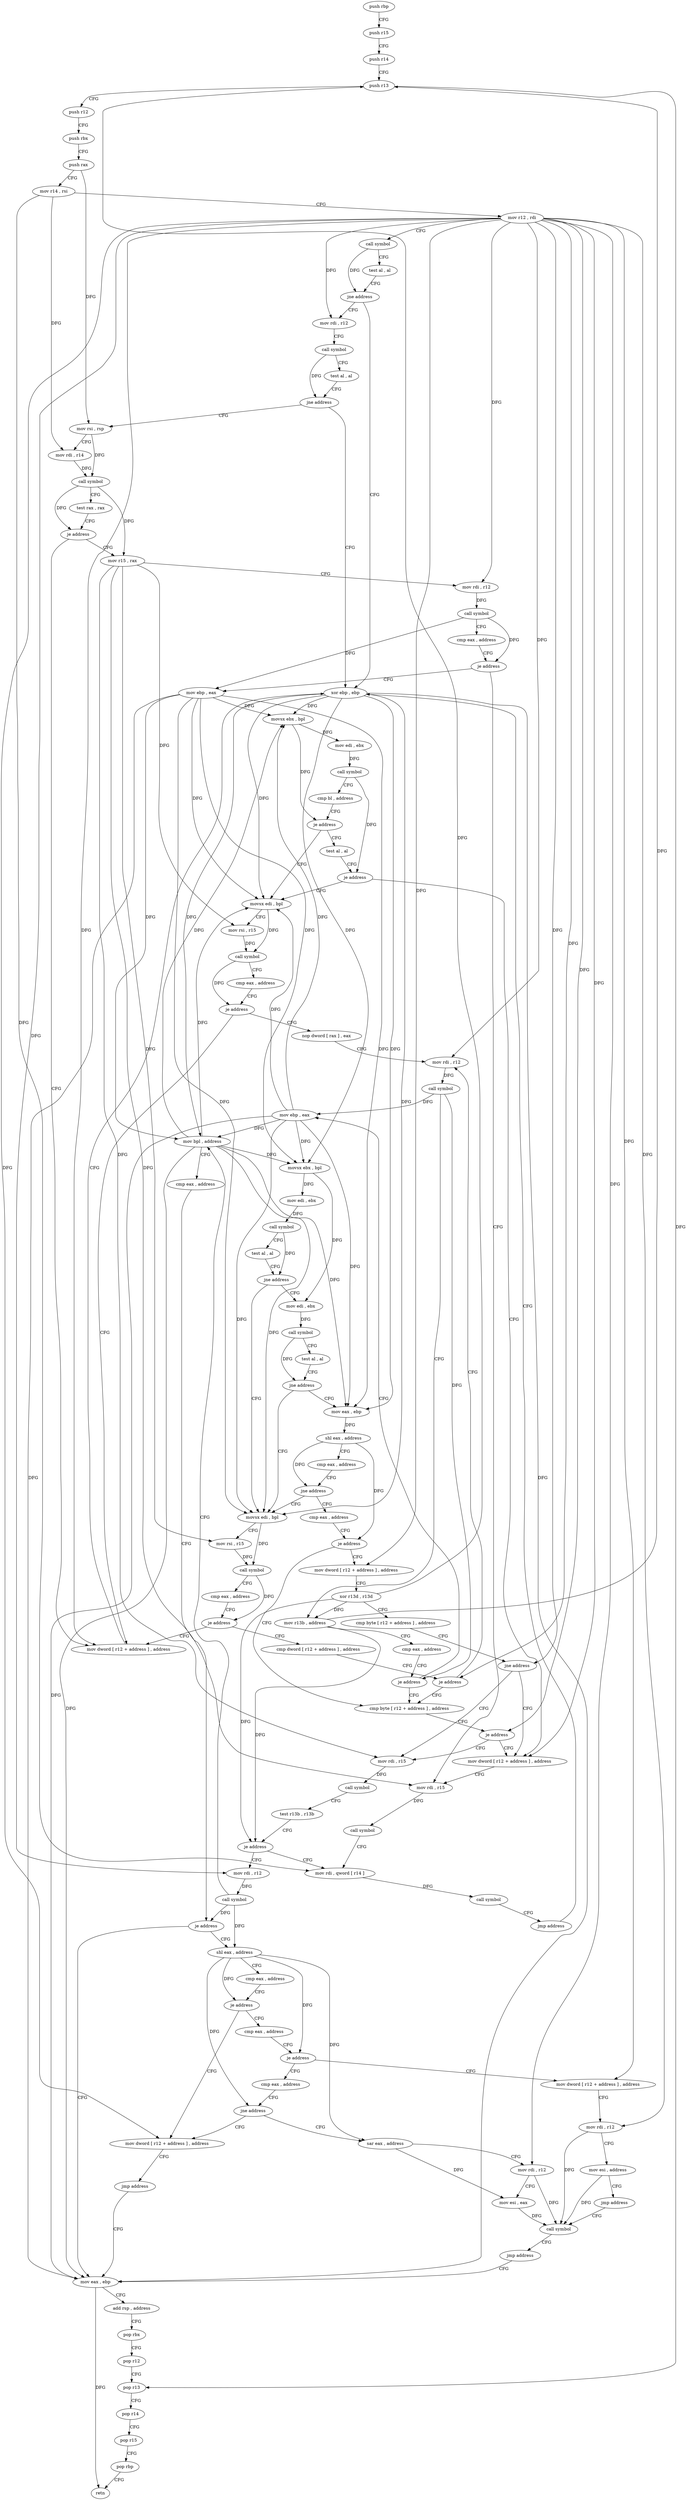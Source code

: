 digraph "func" {
"100304" [label = "push rbp" ]
"100305" [label = "push r15" ]
"100307" [label = "push r14" ]
"100309" [label = "push r13" ]
"100311" [label = "push r12" ]
"100313" [label = "push rbx" ]
"100314" [label = "push rax" ]
"100315" [label = "mov r14 , rsi" ]
"100318" [label = "mov r12 , rdi" ]
"100321" [label = "call symbol" ]
"100326" [label = "test al , al" ]
"100328" [label = "jne address" ]
"100557" [label = "xor ebp , ebp" ]
"100334" [label = "mov rdi , r12" ]
"100559" [label = "mov eax , ebp" ]
"100337" [label = "call symbol" ]
"100342" [label = "test al , al" ]
"100344" [label = "jne address" ]
"100350" [label = "mov rsi , rsp" ]
"100353" [label = "mov rdi , r14" ]
"100356" [label = "call symbol" ]
"100361" [label = "test rax , rax" ]
"100364" [label = "je address" ]
"100548" [label = "mov dword [ r12 + address ] , address" ]
"100370" [label = "mov r15 , rax" ]
"100373" [label = "mov rdi , r12" ]
"100376" [label = "call symbol" ]
"100381" [label = "cmp eax , address" ]
"100384" [label = "je address" ]
"100530" [label = "mov rdi , r15" ]
"100390" [label = "mov ebp , eax" ]
"100533" [label = "call symbol" ]
"100538" [label = "mov rdi , qword [ r14 ]" ]
"100392" [label = "movsx ebx , bpl" ]
"100396" [label = "mov edi , ebx" ]
"100398" [label = "call symbol" ]
"100403" [label = "cmp bl , address" ]
"100406" [label = "je address" ]
"100412" [label = "movsx edi , bpl" ]
"100408" [label = "test al , al" ]
"100416" [label = "mov rsi , r15" ]
"100419" [label = "call symbol" ]
"100424" [label = "cmp eax , address" ]
"100427" [label = "je address" ]
"100429" [label = "nop dword [ rax ] , eax" ]
"100410" [label = "je address" ]
"100521" [label = "mov dword [ r12 + address ] , address" ]
"100432" [label = "mov rdi , r12" ]
"100513" [label = "cmp byte [ r12 + address ] , address" ]
"100519" [label = "je address" ]
"100603" [label = "mov rdi , r15" ]
"100448" [label = "mov ebp , eax" ]
"100450" [label = "movsx ebx , bpl" ]
"100454" [label = "mov edi , ebx" ]
"100456" [label = "call symbol" ]
"100461" [label = "test al , al" ]
"100463" [label = "jne address" ]
"100488" [label = "movsx edi , bpl" ]
"100465" [label = "mov edi , ebx" ]
"100606" [label = "call symbol" ]
"100611" [label = "test r13b , r13b" ]
"100614" [label = "je address" ]
"100616" [label = "mov rdi , r12" ]
"100492" [label = "mov rsi , r15" ]
"100495" [label = "call symbol" ]
"100500" [label = "cmp eax , address" ]
"100503" [label = "je address" ]
"100505" [label = "cmp dword [ r12 + address ] , address" ]
"100467" [label = "call symbol" ]
"100472" [label = "test al , al" ]
"100474" [label = "jne address" ]
"100476" [label = "mov eax , ebp" ]
"100541" [label = "call symbol" ]
"100546" [label = "jmp address" ]
"100619" [label = "call symbol" ]
"100624" [label = "mov bpl , address" ]
"100627" [label = "cmp eax , address" ]
"100630" [label = "je address" ]
"100632" [label = "shl eax , address" ]
"100511" [label = "je address" ]
"100478" [label = "shl eax , address" ]
"100481" [label = "cmp eax , address" ]
"100486" [label = "jne address" ]
"100576" [label = "cmp eax , address" ]
"100561" [label = "add rsp , address" ]
"100565" [label = "pop rbx" ]
"100566" [label = "pop r12" ]
"100568" [label = "pop r13" ]
"100570" [label = "pop r14" ]
"100572" [label = "pop r15" ]
"100574" [label = "pop rbp" ]
"100575" [label = "retn" ]
"100635" [label = "cmp eax , address" ]
"100640" [label = "je address" ]
"100656" [label = "mov dword [ r12 + address ] , address" ]
"100642" [label = "cmp eax , address" ]
"100435" [label = "call symbol" ]
"100440" [label = "mov r13b , address" ]
"100443" [label = "cmp eax , address" ]
"100446" [label = "je address" ]
"100581" [label = "je address" ]
"100583" [label = "mov dword [ r12 + address ] , address" ]
"100665" [label = "jmp address" ]
"100647" [label = "je address" ]
"100667" [label = "mov dword [ r12 + address ] , address" ]
"100649" [label = "cmp eax , address" ]
"100592" [label = "xor r13d , r13d" ]
"100595" [label = "cmp byte [ r12 + address ] , address" ]
"100601" [label = "jne address" ]
"100676" [label = "mov rdi , r12" ]
"100679" [label = "mov esi , address" ]
"100684" [label = "jmp address" ]
"100694" [label = "call symbol" ]
"100654" [label = "jne address" ]
"100686" [label = "sar eax , address" ]
"100699" [label = "jmp address" ]
"100689" [label = "mov rdi , r12" ]
"100692" [label = "mov esi , eax" ]
"100304" -> "100305" [ label = "CFG" ]
"100305" -> "100307" [ label = "CFG" ]
"100307" -> "100309" [ label = "CFG" ]
"100309" -> "100311" [ label = "CFG" ]
"100309" -> "100568" [ label = "DFG" ]
"100311" -> "100313" [ label = "CFG" ]
"100313" -> "100314" [ label = "CFG" ]
"100314" -> "100315" [ label = "CFG" ]
"100314" -> "100350" [ label = "DFG" ]
"100315" -> "100318" [ label = "CFG" ]
"100315" -> "100353" [ label = "DFG" ]
"100315" -> "100538" [ label = "DFG" ]
"100318" -> "100321" [ label = "CFG" ]
"100318" -> "100334" [ label = "DFG" ]
"100318" -> "100548" [ label = "DFG" ]
"100318" -> "100373" [ label = "DFG" ]
"100318" -> "100521" [ label = "DFG" ]
"100318" -> "100432" [ label = "DFG" ]
"100318" -> "100519" [ label = "DFG" ]
"100318" -> "100616" [ label = "DFG" ]
"100318" -> "100511" [ label = "DFG" ]
"100318" -> "100656" [ label = "DFG" ]
"100318" -> "100583" [ label = "DFG" ]
"100318" -> "100601" [ label = "DFG" ]
"100318" -> "100667" [ label = "DFG" ]
"100318" -> "100676" [ label = "DFG" ]
"100318" -> "100689" [ label = "DFG" ]
"100321" -> "100326" [ label = "CFG" ]
"100321" -> "100328" [ label = "DFG" ]
"100326" -> "100328" [ label = "CFG" ]
"100328" -> "100557" [ label = "CFG" ]
"100328" -> "100334" [ label = "CFG" ]
"100557" -> "100559" [ label = "DFG" ]
"100557" -> "100392" [ label = "DFG" ]
"100557" -> "100412" [ label = "DFG" ]
"100557" -> "100450" [ label = "DFG" ]
"100557" -> "100488" [ label = "DFG" ]
"100557" -> "100624" [ label = "DFG" ]
"100557" -> "100476" [ label = "DFG" ]
"100334" -> "100337" [ label = "CFG" ]
"100559" -> "100561" [ label = "CFG" ]
"100559" -> "100575" [ label = "DFG" ]
"100337" -> "100342" [ label = "CFG" ]
"100337" -> "100344" [ label = "DFG" ]
"100342" -> "100344" [ label = "CFG" ]
"100344" -> "100557" [ label = "CFG" ]
"100344" -> "100350" [ label = "CFG" ]
"100350" -> "100353" [ label = "CFG" ]
"100350" -> "100356" [ label = "DFG" ]
"100353" -> "100356" [ label = "DFG" ]
"100356" -> "100361" [ label = "CFG" ]
"100356" -> "100364" [ label = "DFG" ]
"100356" -> "100370" [ label = "DFG" ]
"100361" -> "100364" [ label = "CFG" ]
"100364" -> "100548" [ label = "CFG" ]
"100364" -> "100370" [ label = "CFG" ]
"100548" -> "100557" [ label = "CFG" ]
"100370" -> "100373" [ label = "CFG" ]
"100370" -> "100530" [ label = "DFG" ]
"100370" -> "100416" [ label = "DFG" ]
"100370" -> "100603" [ label = "DFG" ]
"100370" -> "100492" [ label = "DFG" ]
"100373" -> "100376" [ label = "DFG" ]
"100376" -> "100381" [ label = "CFG" ]
"100376" -> "100384" [ label = "DFG" ]
"100376" -> "100390" [ label = "DFG" ]
"100381" -> "100384" [ label = "CFG" ]
"100384" -> "100530" [ label = "CFG" ]
"100384" -> "100390" [ label = "CFG" ]
"100530" -> "100533" [ label = "DFG" ]
"100390" -> "100392" [ label = "DFG" ]
"100390" -> "100559" [ label = "DFG" ]
"100390" -> "100412" [ label = "DFG" ]
"100390" -> "100450" [ label = "DFG" ]
"100390" -> "100488" [ label = "DFG" ]
"100390" -> "100624" [ label = "DFG" ]
"100390" -> "100476" [ label = "DFG" ]
"100533" -> "100538" [ label = "CFG" ]
"100538" -> "100541" [ label = "DFG" ]
"100392" -> "100396" [ label = "DFG" ]
"100392" -> "100406" [ label = "DFG" ]
"100396" -> "100398" [ label = "DFG" ]
"100398" -> "100403" [ label = "CFG" ]
"100398" -> "100410" [ label = "DFG" ]
"100403" -> "100406" [ label = "CFG" ]
"100406" -> "100412" [ label = "CFG" ]
"100406" -> "100408" [ label = "CFG" ]
"100412" -> "100416" [ label = "CFG" ]
"100412" -> "100419" [ label = "DFG" ]
"100408" -> "100410" [ label = "CFG" ]
"100416" -> "100419" [ label = "DFG" ]
"100419" -> "100424" [ label = "CFG" ]
"100419" -> "100427" [ label = "DFG" ]
"100424" -> "100427" [ label = "CFG" ]
"100427" -> "100548" [ label = "CFG" ]
"100427" -> "100429" [ label = "CFG" ]
"100429" -> "100432" [ label = "CFG" ]
"100410" -> "100521" [ label = "CFG" ]
"100410" -> "100412" [ label = "CFG" ]
"100521" -> "100530" [ label = "CFG" ]
"100432" -> "100435" [ label = "DFG" ]
"100513" -> "100519" [ label = "CFG" ]
"100519" -> "100603" [ label = "CFG" ]
"100519" -> "100521" [ label = "CFG" ]
"100603" -> "100606" [ label = "DFG" ]
"100448" -> "100450" [ label = "DFG" ]
"100448" -> "100559" [ label = "DFG" ]
"100448" -> "100392" [ label = "DFG" ]
"100448" -> "100412" [ label = "DFG" ]
"100448" -> "100488" [ label = "DFG" ]
"100448" -> "100624" [ label = "DFG" ]
"100448" -> "100476" [ label = "DFG" ]
"100450" -> "100454" [ label = "DFG" ]
"100450" -> "100465" [ label = "DFG" ]
"100454" -> "100456" [ label = "DFG" ]
"100456" -> "100461" [ label = "CFG" ]
"100456" -> "100463" [ label = "DFG" ]
"100461" -> "100463" [ label = "CFG" ]
"100463" -> "100488" [ label = "CFG" ]
"100463" -> "100465" [ label = "CFG" ]
"100488" -> "100492" [ label = "CFG" ]
"100488" -> "100495" [ label = "DFG" ]
"100465" -> "100467" [ label = "DFG" ]
"100606" -> "100611" [ label = "CFG" ]
"100611" -> "100614" [ label = "CFG" ]
"100614" -> "100538" [ label = "CFG" ]
"100614" -> "100616" [ label = "CFG" ]
"100616" -> "100619" [ label = "DFG" ]
"100492" -> "100495" [ label = "DFG" ]
"100495" -> "100500" [ label = "CFG" ]
"100495" -> "100503" [ label = "DFG" ]
"100500" -> "100503" [ label = "CFG" ]
"100503" -> "100548" [ label = "CFG" ]
"100503" -> "100505" [ label = "CFG" ]
"100505" -> "100511" [ label = "CFG" ]
"100467" -> "100472" [ label = "CFG" ]
"100467" -> "100474" [ label = "DFG" ]
"100472" -> "100474" [ label = "CFG" ]
"100474" -> "100488" [ label = "CFG" ]
"100474" -> "100476" [ label = "CFG" ]
"100476" -> "100478" [ label = "DFG" ]
"100541" -> "100546" [ label = "CFG" ]
"100546" -> "100557" [ label = "CFG" ]
"100619" -> "100624" [ label = "CFG" ]
"100619" -> "100630" [ label = "DFG" ]
"100619" -> "100632" [ label = "DFG" ]
"100624" -> "100627" [ label = "CFG" ]
"100624" -> "100559" [ label = "DFG" ]
"100624" -> "100392" [ label = "DFG" ]
"100624" -> "100412" [ label = "DFG" ]
"100624" -> "100450" [ label = "DFG" ]
"100624" -> "100488" [ label = "DFG" ]
"100624" -> "100476" [ label = "DFG" ]
"100627" -> "100630" [ label = "CFG" ]
"100630" -> "100559" [ label = "CFG" ]
"100630" -> "100632" [ label = "CFG" ]
"100632" -> "100635" [ label = "CFG" ]
"100632" -> "100640" [ label = "DFG" ]
"100632" -> "100647" [ label = "DFG" ]
"100632" -> "100654" [ label = "DFG" ]
"100632" -> "100686" [ label = "DFG" ]
"100511" -> "100432" [ label = "CFG" ]
"100511" -> "100513" [ label = "CFG" ]
"100478" -> "100481" [ label = "CFG" ]
"100478" -> "100486" [ label = "DFG" ]
"100478" -> "100581" [ label = "DFG" ]
"100481" -> "100486" [ label = "CFG" ]
"100486" -> "100576" [ label = "CFG" ]
"100486" -> "100488" [ label = "CFG" ]
"100576" -> "100581" [ label = "CFG" ]
"100561" -> "100565" [ label = "CFG" ]
"100565" -> "100566" [ label = "CFG" ]
"100566" -> "100568" [ label = "CFG" ]
"100568" -> "100570" [ label = "CFG" ]
"100570" -> "100572" [ label = "CFG" ]
"100572" -> "100574" [ label = "CFG" ]
"100574" -> "100575" [ label = "CFG" ]
"100635" -> "100640" [ label = "CFG" ]
"100640" -> "100656" [ label = "CFG" ]
"100640" -> "100642" [ label = "CFG" ]
"100656" -> "100665" [ label = "CFG" ]
"100642" -> "100647" [ label = "CFG" ]
"100435" -> "100440" [ label = "CFG" ]
"100435" -> "100446" [ label = "DFG" ]
"100435" -> "100448" [ label = "DFG" ]
"100440" -> "100443" [ label = "CFG" ]
"100440" -> "100309" [ label = "DFG" ]
"100440" -> "100614" [ label = "DFG" ]
"100443" -> "100446" [ label = "CFG" ]
"100446" -> "100513" [ label = "CFG" ]
"100446" -> "100448" [ label = "CFG" ]
"100581" -> "100513" [ label = "CFG" ]
"100581" -> "100583" [ label = "CFG" ]
"100583" -> "100592" [ label = "CFG" ]
"100665" -> "100559" [ label = "CFG" ]
"100647" -> "100667" [ label = "CFG" ]
"100647" -> "100649" [ label = "CFG" ]
"100667" -> "100676" [ label = "CFG" ]
"100649" -> "100654" [ label = "CFG" ]
"100592" -> "100595" [ label = "CFG" ]
"100592" -> "100309" [ label = "DFG" ]
"100592" -> "100440" [ label = "DFG" ]
"100592" -> "100614" [ label = "DFG" ]
"100595" -> "100601" [ label = "CFG" ]
"100601" -> "100521" [ label = "CFG" ]
"100601" -> "100603" [ label = "CFG" ]
"100676" -> "100679" [ label = "CFG" ]
"100676" -> "100694" [ label = "DFG" ]
"100679" -> "100684" [ label = "CFG" ]
"100679" -> "100694" [ label = "DFG" ]
"100684" -> "100694" [ label = "CFG" ]
"100694" -> "100699" [ label = "CFG" ]
"100654" -> "100686" [ label = "CFG" ]
"100654" -> "100656" [ label = "CFG" ]
"100686" -> "100689" [ label = "CFG" ]
"100686" -> "100692" [ label = "DFG" ]
"100699" -> "100559" [ label = "CFG" ]
"100689" -> "100692" [ label = "CFG" ]
"100689" -> "100694" [ label = "DFG" ]
"100692" -> "100694" [ label = "DFG" ]
}
